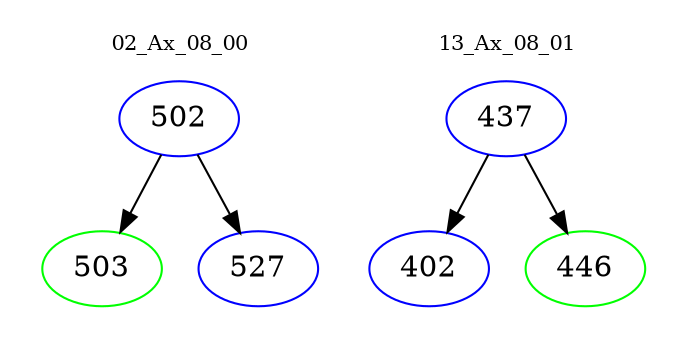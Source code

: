 digraph{
subgraph cluster_0 {
color = white
label = "02_Ax_08_00";
fontsize=10;
T0_502 [label="502", color="blue"]
T0_502 -> T0_503 [color="black"]
T0_503 [label="503", color="green"]
T0_502 -> T0_527 [color="black"]
T0_527 [label="527", color="blue"]
}
subgraph cluster_1 {
color = white
label = "13_Ax_08_01";
fontsize=10;
T1_437 [label="437", color="blue"]
T1_437 -> T1_402 [color="black"]
T1_402 [label="402", color="blue"]
T1_437 -> T1_446 [color="black"]
T1_446 [label="446", color="green"]
}
}
